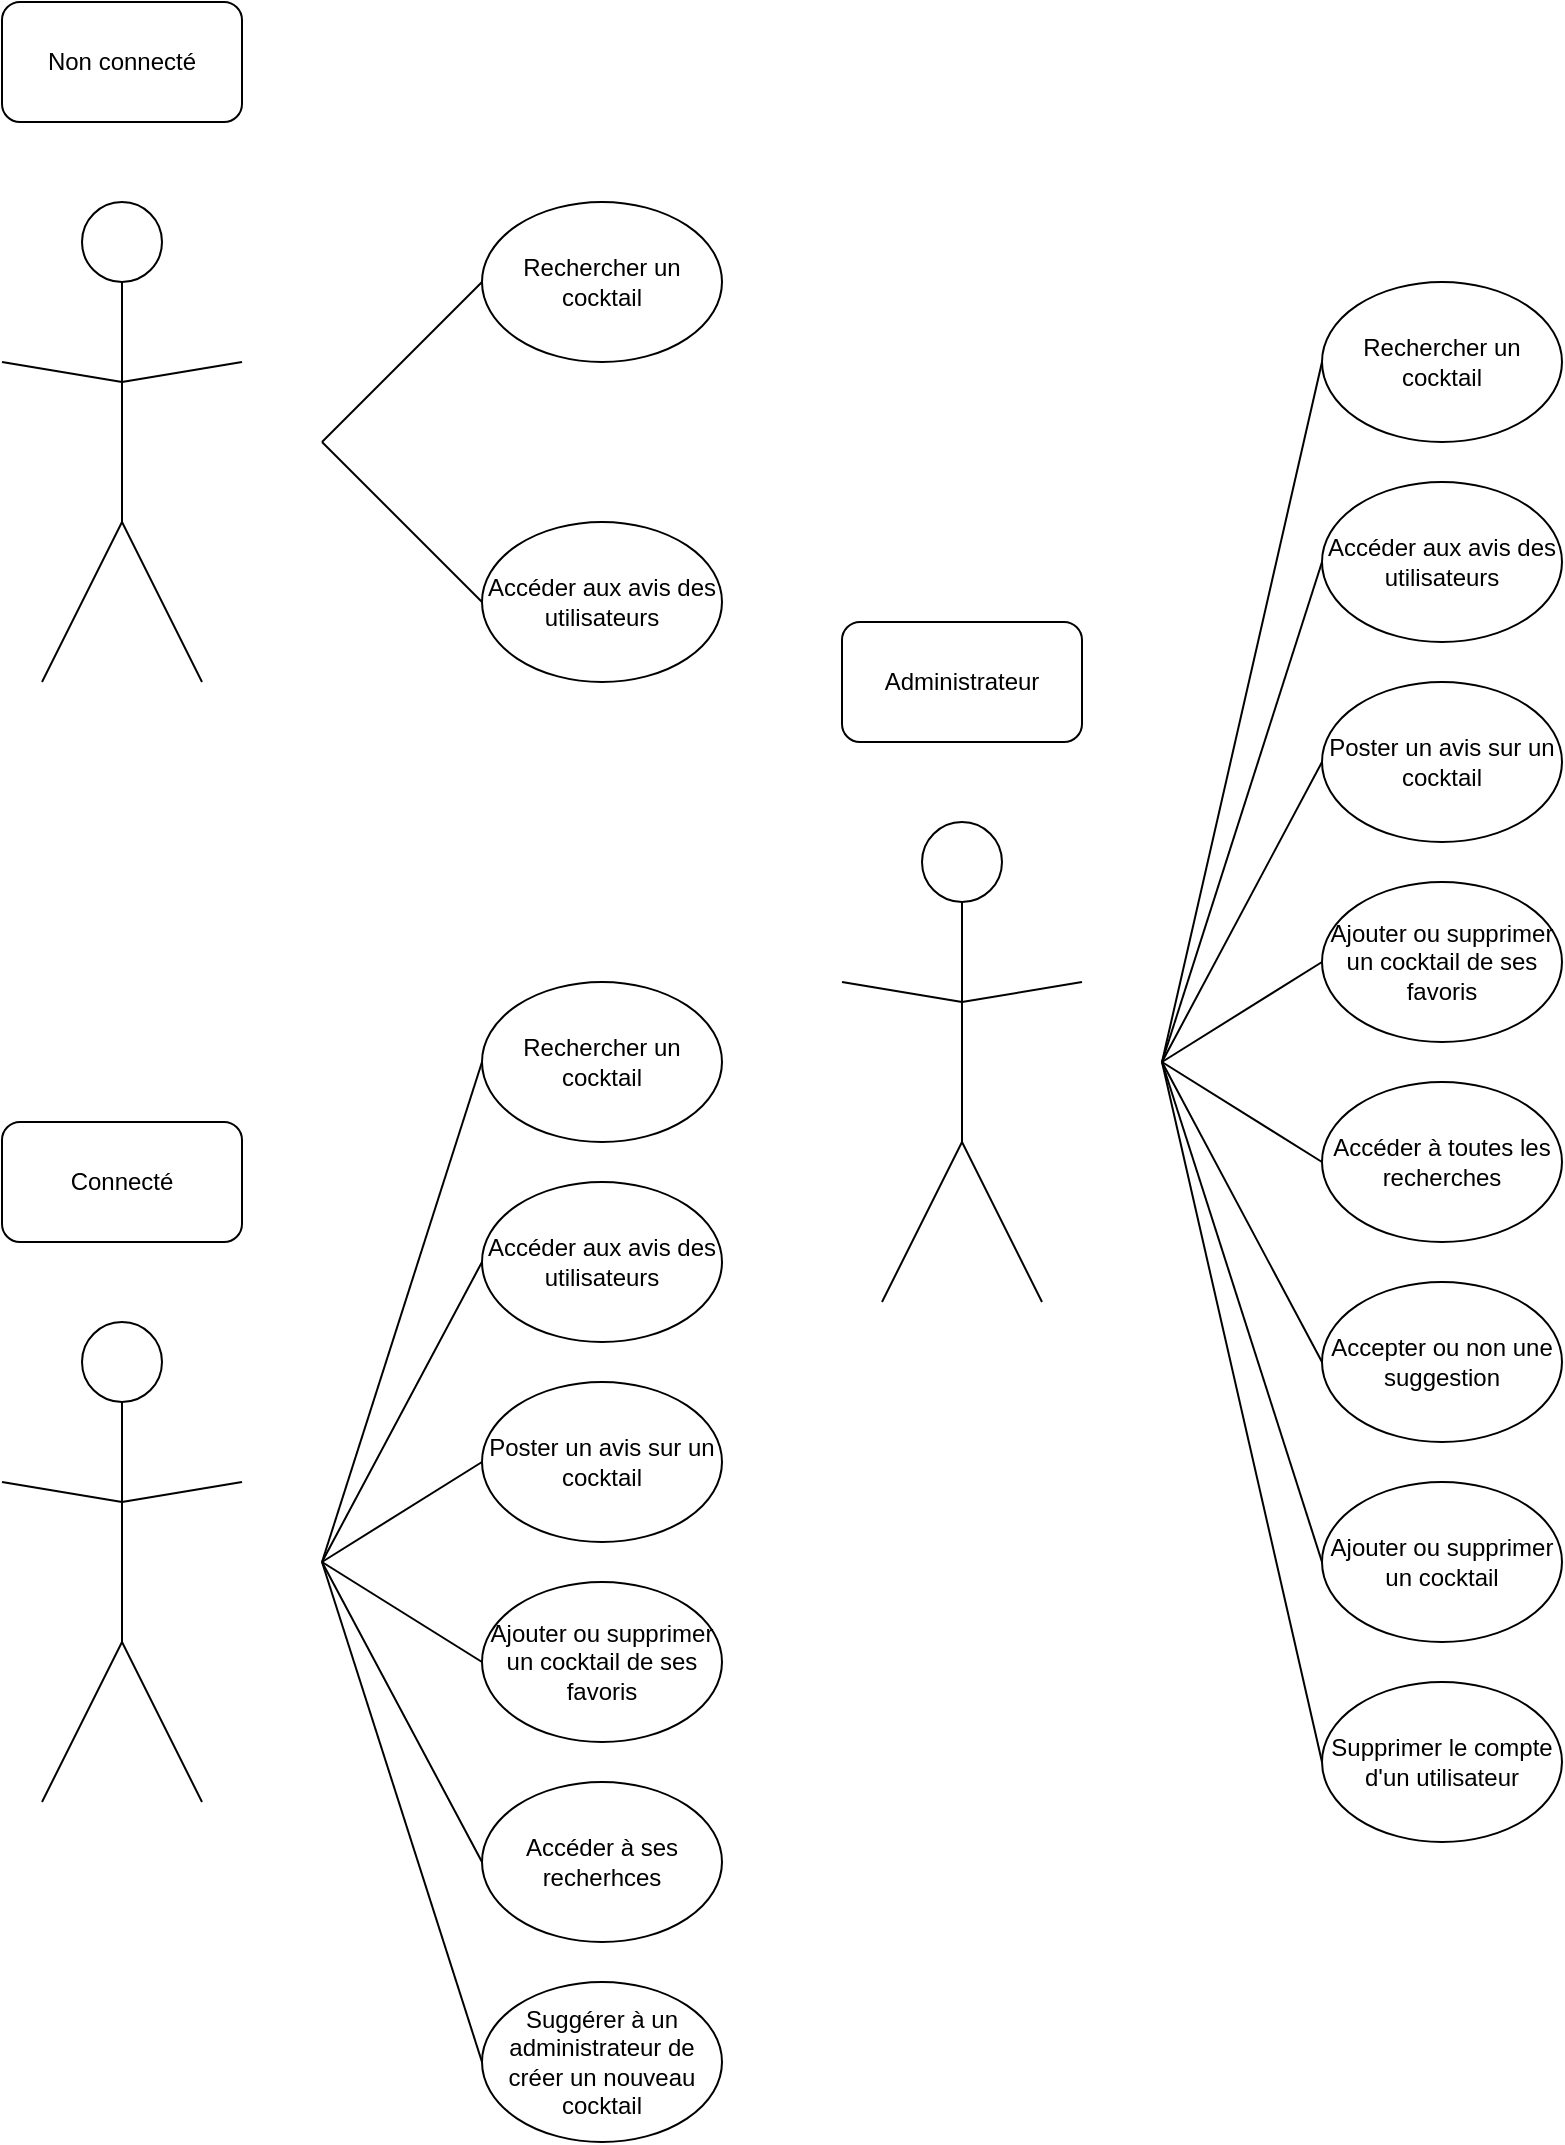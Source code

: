 <mxfile version="12.8.6" type="github">
  <diagram id="fFdq9k7O5vDQsZkUaH6l" name="Page-1">
    <mxGraphModel dx="460" dy="752" grid="1" gridSize="10" guides="1" tooltips="1" connect="1" arrows="1" fold="1" page="1" pageScale="1" pageWidth="827" pageHeight="1169" math="0" shadow="0">
      <root>
        <mxCell id="0" />
        <mxCell id="1" parent="0" />
        <mxCell id="oLSI8OY7ajyE3_KOeEpK-1" value="" style="ellipse;whiteSpace=wrap;html=1;" vertex="1" parent="1">
          <mxGeometry x="60" y="140" width="40" height="40" as="geometry" />
        </mxCell>
        <mxCell id="oLSI8OY7ajyE3_KOeEpK-2" value="" style="endArrow=none;html=1;entryX=0.5;entryY=1;entryDx=0;entryDy=0;" edge="1" parent="1" target="oLSI8OY7ajyE3_KOeEpK-1">
          <mxGeometry width="50" height="50" relative="1" as="geometry">
            <mxPoint x="80" y="300" as="sourcePoint" />
            <mxPoint x="240" y="260" as="targetPoint" />
            <Array as="points" />
          </mxGeometry>
        </mxCell>
        <mxCell id="oLSI8OY7ajyE3_KOeEpK-4" value="" style="endArrow=none;html=1;" edge="1" parent="1">
          <mxGeometry width="50" height="50" relative="1" as="geometry">
            <mxPoint x="40" y="380" as="sourcePoint" />
            <mxPoint x="80" y="300" as="targetPoint" />
          </mxGeometry>
        </mxCell>
        <mxCell id="oLSI8OY7ajyE3_KOeEpK-5" value="" style="endArrow=none;html=1;" edge="1" parent="1">
          <mxGeometry width="50" height="50" relative="1" as="geometry">
            <mxPoint x="80" y="300" as="sourcePoint" />
            <mxPoint x="120" y="380" as="targetPoint" />
          </mxGeometry>
        </mxCell>
        <mxCell id="oLSI8OY7ajyE3_KOeEpK-6" value="" style="endArrow=none;html=1;" edge="1" parent="1">
          <mxGeometry width="50" height="50" relative="1" as="geometry">
            <mxPoint x="80" y="230" as="sourcePoint" />
            <mxPoint x="140" y="220" as="targetPoint" />
          </mxGeometry>
        </mxCell>
        <mxCell id="oLSI8OY7ajyE3_KOeEpK-7" value="" style="endArrow=none;html=1;" edge="1" parent="1">
          <mxGeometry width="50" height="50" relative="1" as="geometry">
            <mxPoint x="80" y="230" as="sourcePoint" />
            <mxPoint x="20" y="220" as="targetPoint" />
          </mxGeometry>
        </mxCell>
        <mxCell id="oLSI8OY7ajyE3_KOeEpK-8" value="Rechercher un cocktail" style="ellipse;whiteSpace=wrap;html=1;" vertex="1" parent="1">
          <mxGeometry x="260" y="140" width="120" height="80" as="geometry" />
        </mxCell>
        <mxCell id="oLSI8OY7ajyE3_KOeEpK-9" value="Accéder aux avis des utilisateurs" style="ellipse;whiteSpace=wrap;html=1;" vertex="1" parent="1">
          <mxGeometry x="260" y="300" width="120" height="80" as="geometry" />
        </mxCell>
        <mxCell id="oLSI8OY7ajyE3_KOeEpK-10" value="" style="endArrow=none;html=1;entryX=0;entryY=0.5;entryDx=0;entryDy=0;" edge="1" parent="1" target="oLSI8OY7ajyE3_KOeEpK-8">
          <mxGeometry width="50" height="50" relative="1" as="geometry">
            <mxPoint x="180" y="260" as="sourcePoint" />
            <mxPoint x="240" y="250" as="targetPoint" />
          </mxGeometry>
        </mxCell>
        <mxCell id="oLSI8OY7ajyE3_KOeEpK-11" value="" style="endArrow=none;html=1;entryX=0;entryY=0.5;entryDx=0;entryDy=0;" edge="1" parent="1" target="oLSI8OY7ajyE3_KOeEpK-9">
          <mxGeometry width="50" height="50" relative="1" as="geometry">
            <mxPoint x="180" y="260" as="sourcePoint" />
            <mxPoint x="270" y="190" as="targetPoint" />
          </mxGeometry>
        </mxCell>
        <mxCell id="oLSI8OY7ajyE3_KOeEpK-12" value="Non connecté" style="rounded=1;whiteSpace=wrap;html=1;" vertex="1" parent="1">
          <mxGeometry x="20" y="40" width="120" height="60" as="geometry" />
        </mxCell>
        <mxCell id="oLSI8OY7ajyE3_KOeEpK-13" value="" style="ellipse;whiteSpace=wrap;html=1;" vertex="1" parent="1">
          <mxGeometry x="60" y="700" width="40" height="40" as="geometry" />
        </mxCell>
        <mxCell id="oLSI8OY7ajyE3_KOeEpK-14" value="" style="endArrow=none;html=1;entryX=0.5;entryY=1;entryDx=0;entryDy=0;" edge="1" parent="1" target="oLSI8OY7ajyE3_KOeEpK-13">
          <mxGeometry width="50" height="50" relative="1" as="geometry">
            <mxPoint x="80.0" y="860" as="sourcePoint" />
            <mxPoint x="240" y="820" as="targetPoint" />
            <Array as="points" />
          </mxGeometry>
        </mxCell>
        <mxCell id="oLSI8OY7ajyE3_KOeEpK-15" value="" style="endArrow=none;html=1;" edge="1" parent="1">
          <mxGeometry width="50" height="50" relative="1" as="geometry">
            <mxPoint x="40" y="940" as="sourcePoint" />
            <mxPoint x="80.0" y="860" as="targetPoint" />
          </mxGeometry>
        </mxCell>
        <mxCell id="oLSI8OY7ajyE3_KOeEpK-16" value="" style="endArrow=none;html=1;" edge="1" parent="1">
          <mxGeometry width="50" height="50" relative="1" as="geometry">
            <mxPoint x="80.0" y="860" as="sourcePoint" />
            <mxPoint x="120.0" y="940" as="targetPoint" />
          </mxGeometry>
        </mxCell>
        <mxCell id="oLSI8OY7ajyE3_KOeEpK-17" value="" style="endArrow=none;html=1;" edge="1" parent="1">
          <mxGeometry width="50" height="50" relative="1" as="geometry">
            <mxPoint x="80.0" y="790" as="sourcePoint" />
            <mxPoint x="140.0" y="780" as="targetPoint" />
          </mxGeometry>
        </mxCell>
        <mxCell id="oLSI8OY7ajyE3_KOeEpK-18" value="" style="endArrow=none;html=1;" edge="1" parent="1">
          <mxGeometry width="50" height="50" relative="1" as="geometry">
            <mxPoint x="80.0" y="790" as="sourcePoint" />
            <mxPoint x="20" y="780" as="targetPoint" />
          </mxGeometry>
        </mxCell>
        <mxCell id="oLSI8OY7ajyE3_KOeEpK-19" value="Rechercher un cocktail" style="ellipse;whiteSpace=wrap;html=1;" vertex="1" parent="1">
          <mxGeometry x="260" y="530" width="120" height="80" as="geometry" />
        </mxCell>
        <mxCell id="oLSI8OY7ajyE3_KOeEpK-20" value="Accéder aux avis des utilisateurs" style="ellipse;whiteSpace=wrap;html=1;" vertex="1" parent="1">
          <mxGeometry x="260" y="630" width="120" height="80" as="geometry" />
        </mxCell>
        <mxCell id="oLSI8OY7ajyE3_KOeEpK-21" value="" style="endArrow=none;html=1;entryX=0;entryY=0.5;entryDx=0;entryDy=0;" edge="1" parent="1" target="oLSI8OY7ajyE3_KOeEpK-19">
          <mxGeometry width="50" height="50" relative="1" as="geometry">
            <mxPoint x="180" y="820" as="sourcePoint" />
            <mxPoint x="240" y="810" as="targetPoint" />
          </mxGeometry>
        </mxCell>
        <mxCell id="oLSI8OY7ajyE3_KOeEpK-22" value="" style="endArrow=none;html=1;entryX=0;entryY=0.5;entryDx=0;entryDy=0;" edge="1" parent="1" target="oLSI8OY7ajyE3_KOeEpK-20">
          <mxGeometry width="50" height="50" relative="1" as="geometry">
            <mxPoint x="180" y="820" as="sourcePoint" />
            <mxPoint x="270" y="750" as="targetPoint" />
          </mxGeometry>
        </mxCell>
        <mxCell id="oLSI8OY7ajyE3_KOeEpK-23" value="Connecté" style="rounded=1;whiteSpace=wrap;html=1;" vertex="1" parent="1">
          <mxGeometry x="20" y="600" width="120" height="60" as="geometry" />
        </mxCell>
        <mxCell id="oLSI8OY7ajyE3_KOeEpK-24" value="Poster un avis sur un cocktail" style="ellipse;whiteSpace=wrap;html=1;" vertex="1" parent="1">
          <mxGeometry x="260" y="730" width="120" height="80" as="geometry" />
        </mxCell>
        <mxCell id="oLSI8OY7ajyE3_KOeEpK-26" value="Ajouter ou supprimer un cocktail de ses favoris" style="ellipse;whiteSpace=wrap;html=1;" vertex="1" parent="1">
          <mxGeometry x="260" y="830" width="120" height="80" as="geometry" />
        </mxCell>
        <mxCell id="oLSI8OY7ajyE3_KOeEpK-27" value="Accéder à ses recherhces" style="ellipse;whiteSpace=wrap;html=1;" vertex="1" parent="1">
          <mxGeometry x="260" y="930" width="120" height="80" as="geometry" />
        </mxCell>
        <mxCell id="oLSI8OY7ajyE3_KOeEpK-28" value="Suggérer à un administrateur de créer un nouveau cocktail" style="ellipse;whiteSpace=wrap;html=1;" vertex="1" parent="1">
          <mxGeometry x="260" y="1030" width="120" height="80" as="geometry" />
        </mxCell>
        <mxCell id="oLSI8OY7ajyE3_KOeEpK-29" value="" style="endArrow=none;html=1;entryX=0;entryY=0.5;entryDx=0;entryDy=0;" edge="1" parent="1" target="oLSI8OY7ajyE3_KOeEpK-24">
          <mxGeometry width="50" height="50" relative="1" as="geometry">
            <mxPoint x="180" y="820" as="sourcePoint" />
            <mxPoint x="270.0" y="630" as="targetPoint" />
          </mxGeometry>
        </mxCell>
        <mxCell id="oLSI8OY7ajyE3_KOeEpK-30" value="" style="endArrow=none;html=1;entryX=0;entryY=0.5;entryDx=0;entryDy=0;" edge="1" parent="1" target="oLSI8OY7ajyE3_KOeEpK-26">
          <mxGeometry width="50" height="50" relative="1" as="geometry">
            <mxPoint x="180" y="820" as="sourcePoint" />
            <mxPoint x="270.0" y="730" as="targetPoint" />
          </mxGeometry>
        </mxCell>
        <mxCell id="oLSI8OY7ajyE3_KOeEpK-31" value="" style="endArrow=none;html=1;entryX=0;entryY=0.5;entryDx=0;entryDy=0;" edge="1" parent="1" target="oLSI8OY7ajyE3_KOeEpK-27">
          <mxGeometry width="50" height="50" relative="1" as="geometry">
            <mxPoint x="180" y="820" as="sourcePoint" />
            <mxPoint x="270.0" y="830" as="targetPoint" />
          </mxGeometry>
        </mxCell>
        <mxCell id="oLSI8OY7ajyE3_KOeEpK-32" value="" style="endArrow=none;html=1;entryX=0;entryY=0.5;entryDx=0;entryDy=0;" edge="1" parent="1" target="oLSI8OY7ajyE3_KOeEpK-28">
          <mxGeometry width="50" height="50" relative="1" as="geometry">
            <mxPoint x="180" y="820" as="sourcePoint" />
            <mxPoint x="270.0" y="930" as="targetPoint" />
          </mxGeometry>
        </mxCell>
        <mxCell id="oLSI8OY7ajyE3_KOeEpK-33" value="" style="ellipse;whiteSpace=wrap;html=1;" vertex="1" parent="1">
          <mxGeometry x="480" y="450" width="40" height="40" as="geometry" />
        </mxCell>
        <mxCell id="oLSI8OY7ajyE3_KOeEpK-34" value="" style="endArrow=none;html=1;entryX=0.5;entryY=1;entryDx=0;entryDy=0;" edge="1" parent="1" target="oLSI8OY7ajyE3_KOeEpK-33">
          <mxGeometry width="50" height="50" relative="1" as="geometry">
            <mxPoint x="500.0" y="610" as="sourcePoint" />
            <mxPoint x="660" y="570" as="targetPoint" />
            <Array as="points" />
          </mxGeometry>
        </mxCell>
        <mxCell id="oLSI8OY7ajyE3_KOeEpK-35" value="" style="endArrow=none;html=1;" edge="1" parent="1">
          <mxGeometry width="50" height="50" relative="1" as="geometry">
            <mxPoint x="460" y="690" as="sourcePoint" />
            <mxPoint x="500.0" y="610" as="targetPoint" />
          </mxGeometry>
        </mxCell>
        <mxCell id="oLSI8OY7ajyE3_KOeEpK-36" value="" style="endArrow=none;html=1;" edge="1" parent="1">
          <mxGeometry width="50" height="50" relative="1" as="geometry">
            <mxPoint x="500.0" y="610" as="sourcePoint" />
            <mxPoint x="540.0" y="690" as="targetPoint" />
          </mxGeometry>
        </mxCell>
        <mxCell id="oLSI8OY7ajyE3_KOeEpK-37" value="" style="endArrow=none;html=1;" edge="1" parent="1">
          <mxGeometry width="50" height="50" relative="1" as="geometry">
            <mxPoint x="500.0" y="540" as="sourcePoint" />
            <mxPoint x="560.0" y="530" as="targetPoint" />
          </mxGeometry>
        </mxCell>
        <mxCell id="oLSI8OY7ajyE3_KOeEpK-38" value="" style="endArrow=none;html=1;" edge="1" parent="1">
          <mxGeometry width="50" height="50" relative="1" as="geometry">
            <mxPoint x="500.0" y="540" as="sourcePoint" />
            <mxPoint x="440" y="530" as="targetPoint" />
          </mxGeometry>
        </mxCell>
        <mxCell id="oLSI8OY7ajyE3_KOeEpK-39" value="Rechercher un cocktail" style="ellipse;whiteSpace=wrap;html=1;" vertex="1" parent="1">
          <mxGeometry x="680" y="180" width="120" height="80" as="geometry" />
        </mxCell>
        <mxCell id="oLSI8OY7ajyE3_KOeEpK-40" value="Accéder aux avis des utilisateurs" style="ellipse;whiteSpace=wrap;html=1;" vertex="1" parent="1">
          <mxGeometry x="680" y="280" width="120" height="80" as="geometry" />
        </mxCell>
        <mxCell id="oLSI8OY7ajyE3_KOeEpK-41" value="" style="endArrow=none;html=1;entryX=0;entryY=0.5;entryDx=0;entryDy=0;" edge="1" parent="1" target="oLSI8OY7ajyE3_KOeEpK-39">
          <mxGeometry width="50" height="50" relative="1" as="geometry">
            <mxPoint x="600.0" y="570" as="sourcePoint" />
            <mxPoint x="660" y="560" as="targetPoint" />
          </mxGeometry>
        </mxCell>
        <mxCell id="oLSI8OY7ajyE3_KOeEpK-42" value="" style="endArrow=none;html=1;entryX=0;entryY=0.5;entryDx=0;entryDy=0;" edge="1" parent="1" target="oLSI8OY7ajyE3_KOeEpK-40">
          <mxGeometry width="50" height="50" relative="1" as="geometry">
            <mxPoint x="600.0" y="570" as="sourcePoint" />
            <mxPoint x="690" y="500" as="targetPoint" />
          </mxGeometry>
        </mxCell>
        <mxCell id="oLSI8OY7ajyE3_KOeEpK-43" value="Administrateur" style="rounded=1;whiteSpace=wrap;html=1;" vertex="1" parent="1">
          <mxGeometry x="440" y="350" width="120" height="60" as="geometry" />
        </mxCell>
        <mxCell id="oLSI8OY7ajyE3_KOeEpK-44" value="Poster un avis sur un cocktail" style="ellipse;whiteSpace=wrap;html=1;" vertex="1" parent="1">
          <mxGeometry x="680" y="380" width="120" height="80" as="geometry" />
        </mxCell>
        <mxCell id="oLSI8OY7ajyE3_KOeEpK-45" value="Ajouter ou supprimer un cocktail de ses favoris" style="ellipse;whiteSpace=wrap;html=1;" vertex="1" parent="1">
          <mxGeometry x="680" y="480" width="120" height="80" as="geometry" />
        </mxCell>
        <mxCell id="oLSI8OY7ajyE3_KOeEpK-46" value="Accéder à toutes les recherches" style="ellipse;whiteSpace=wrap;html=1;" vertex="1" parent="1">
          <mxGeometry x="680" y="580" width="120" height="80" as="geometry" />
        </mxCell>
        <mxCell id="oLSI8OY7ajyE3_KOeEpK-47" value="Accepter ou non une suggestion" style="ellipse;whiteSpace=wrap;html=1;" vertex="1" parent="1">
          <mxGeometry x="680" y="680" width="120" height="80" as="geometry" />
        </mxCell>
        <mxCell id="oLSI8OY7ajyE3_KOeEpK-48" value="" style="endArrow=none;html=1;entryX=0;entryY=0.5;entryDx=0;entryDy=0;" edge="1" parent="1" target="oLSI8OY7ajyE3_KOeEpK-44">
          <mxGeometry width="50" height="50" relative="1" as="geometry">
            <mxPoint x="600.0" y="570" as="sourcePoint" />
            <mxPoint x="690.0" y="380" as="targetPoint" />
          </mxGeometry>
        </mxCell>
        <mxCell id="oLSI8OY7ajyE3_KOeEpK-49" value="" style="endArrow=none;html=1;entryX=0;entryY=0.5;entryDx=0;entryDy=0;" edge="1" parent="1" target="oLSI8OY7ajyE3_KOeEpK-45">
          <mxGeometry width="50" height="50" relative="1" as="geometry">
            <mxPoint x="600.0" y="570" as="sourcePoint" />
            <mxPoint x="690.0" y="480" as="targetPoint" />
          </mxGeometry>
        </mxCell>
        <mxCell id="oLSI8OY7ajyE3_KOeEpK-50" value="" style="endArrow=none;html=1;entryX=0;entryY=0.5;entryDx=0;entryDy=0;" edge="1" parent="1" target="oLSI8OY7ajyE3_KOeEpK-46">
          <mxGeometry width="50" height="50" relative="1" as="geometry">
            <mxPoint x="600.0" y="570" as="sourcePoint" />
            <mxPoint x="690.0" y="580" as="targetPoint" />
          </mxGeometry>
        </mxCell>
        <mxCell id="oLSI8OY7ajyE3_KOeEpK-51" value="" style="endArrow=none;html=1;entryX=0;entryY=0.5;entryDx=0;entryDy=0;" edge="1" parent="1" target="oLSI8OY7ajyE3_KOeEpK-47">
          <mxGeometry width="50" height="50" relative="1" as="geometry">
            <mxPoint x="600.0" y="570" as="sourcePoint" />
            <mxPoint x="690.0" y="680" as="targetPoint" />
          </mxGeometry>
        </mxCell>
        <mxCell id="oLSI8OY7ajyE3_KOeEpK-52" value="Ajouter ou supprimer un cocktail" style="ellipse;whiteSpace=wrap;html=1;" vertex="1" parent="1">
          <mxGeometry x="680" y="780" width="120" height="80" as="geometry" />
        </mxCell>
        <mxCell id="oLSI8OY7ajyE3_KOeEpK-53" value="Supprimer le compte d&#39;un utilisateur" style="ellipse;whiteSpace=wrap;html=1;" vertex="1" parent="1">
          <mxGeometry x="680" y="880" width="120" height="80" as="geometry" />
        </mxCell>
        <mxCell id="oLSI8OY7ajyE3_KOeEpK-54" value="" style="endArrow=none;html=1;entryX=0;entryY=0.5;entryDx=0;entryDy=0;" edge="1" parent="1" target="oLSI8OY7ajyE3_KOeEpK-52">
          <mxGeometry width="50" height="50" relative="1" as="geometry">
            <mxPoint x="600" y="570" as="sourcePoint" />
            <mxPoint x="690" y="730" as="targetPoint" />
          </mxGeometry>
        </mxCell>
        <mxCell id="oLSI8OY7ajyE3_KOeEpK-55" value="" style="endArrow=none;html=1;entryX=0;entryY=0.5;entryDx=0;entryDy=0;" edge="1" parent="1" target="oLSI8OY7ajyE3_KOeEpK-53">
          <mxGeometry width="50" height="50" relative="1" as="geometry">
            <mxPoint x="600" y="570" as="sourcePoint" />
            <mxPoint x="690" y="830" as="targetPoint" />
          </mxGeometry>
        </mxCell>
      </root>
    </mxGraphModel>
  </diagram>
</mxfile>
